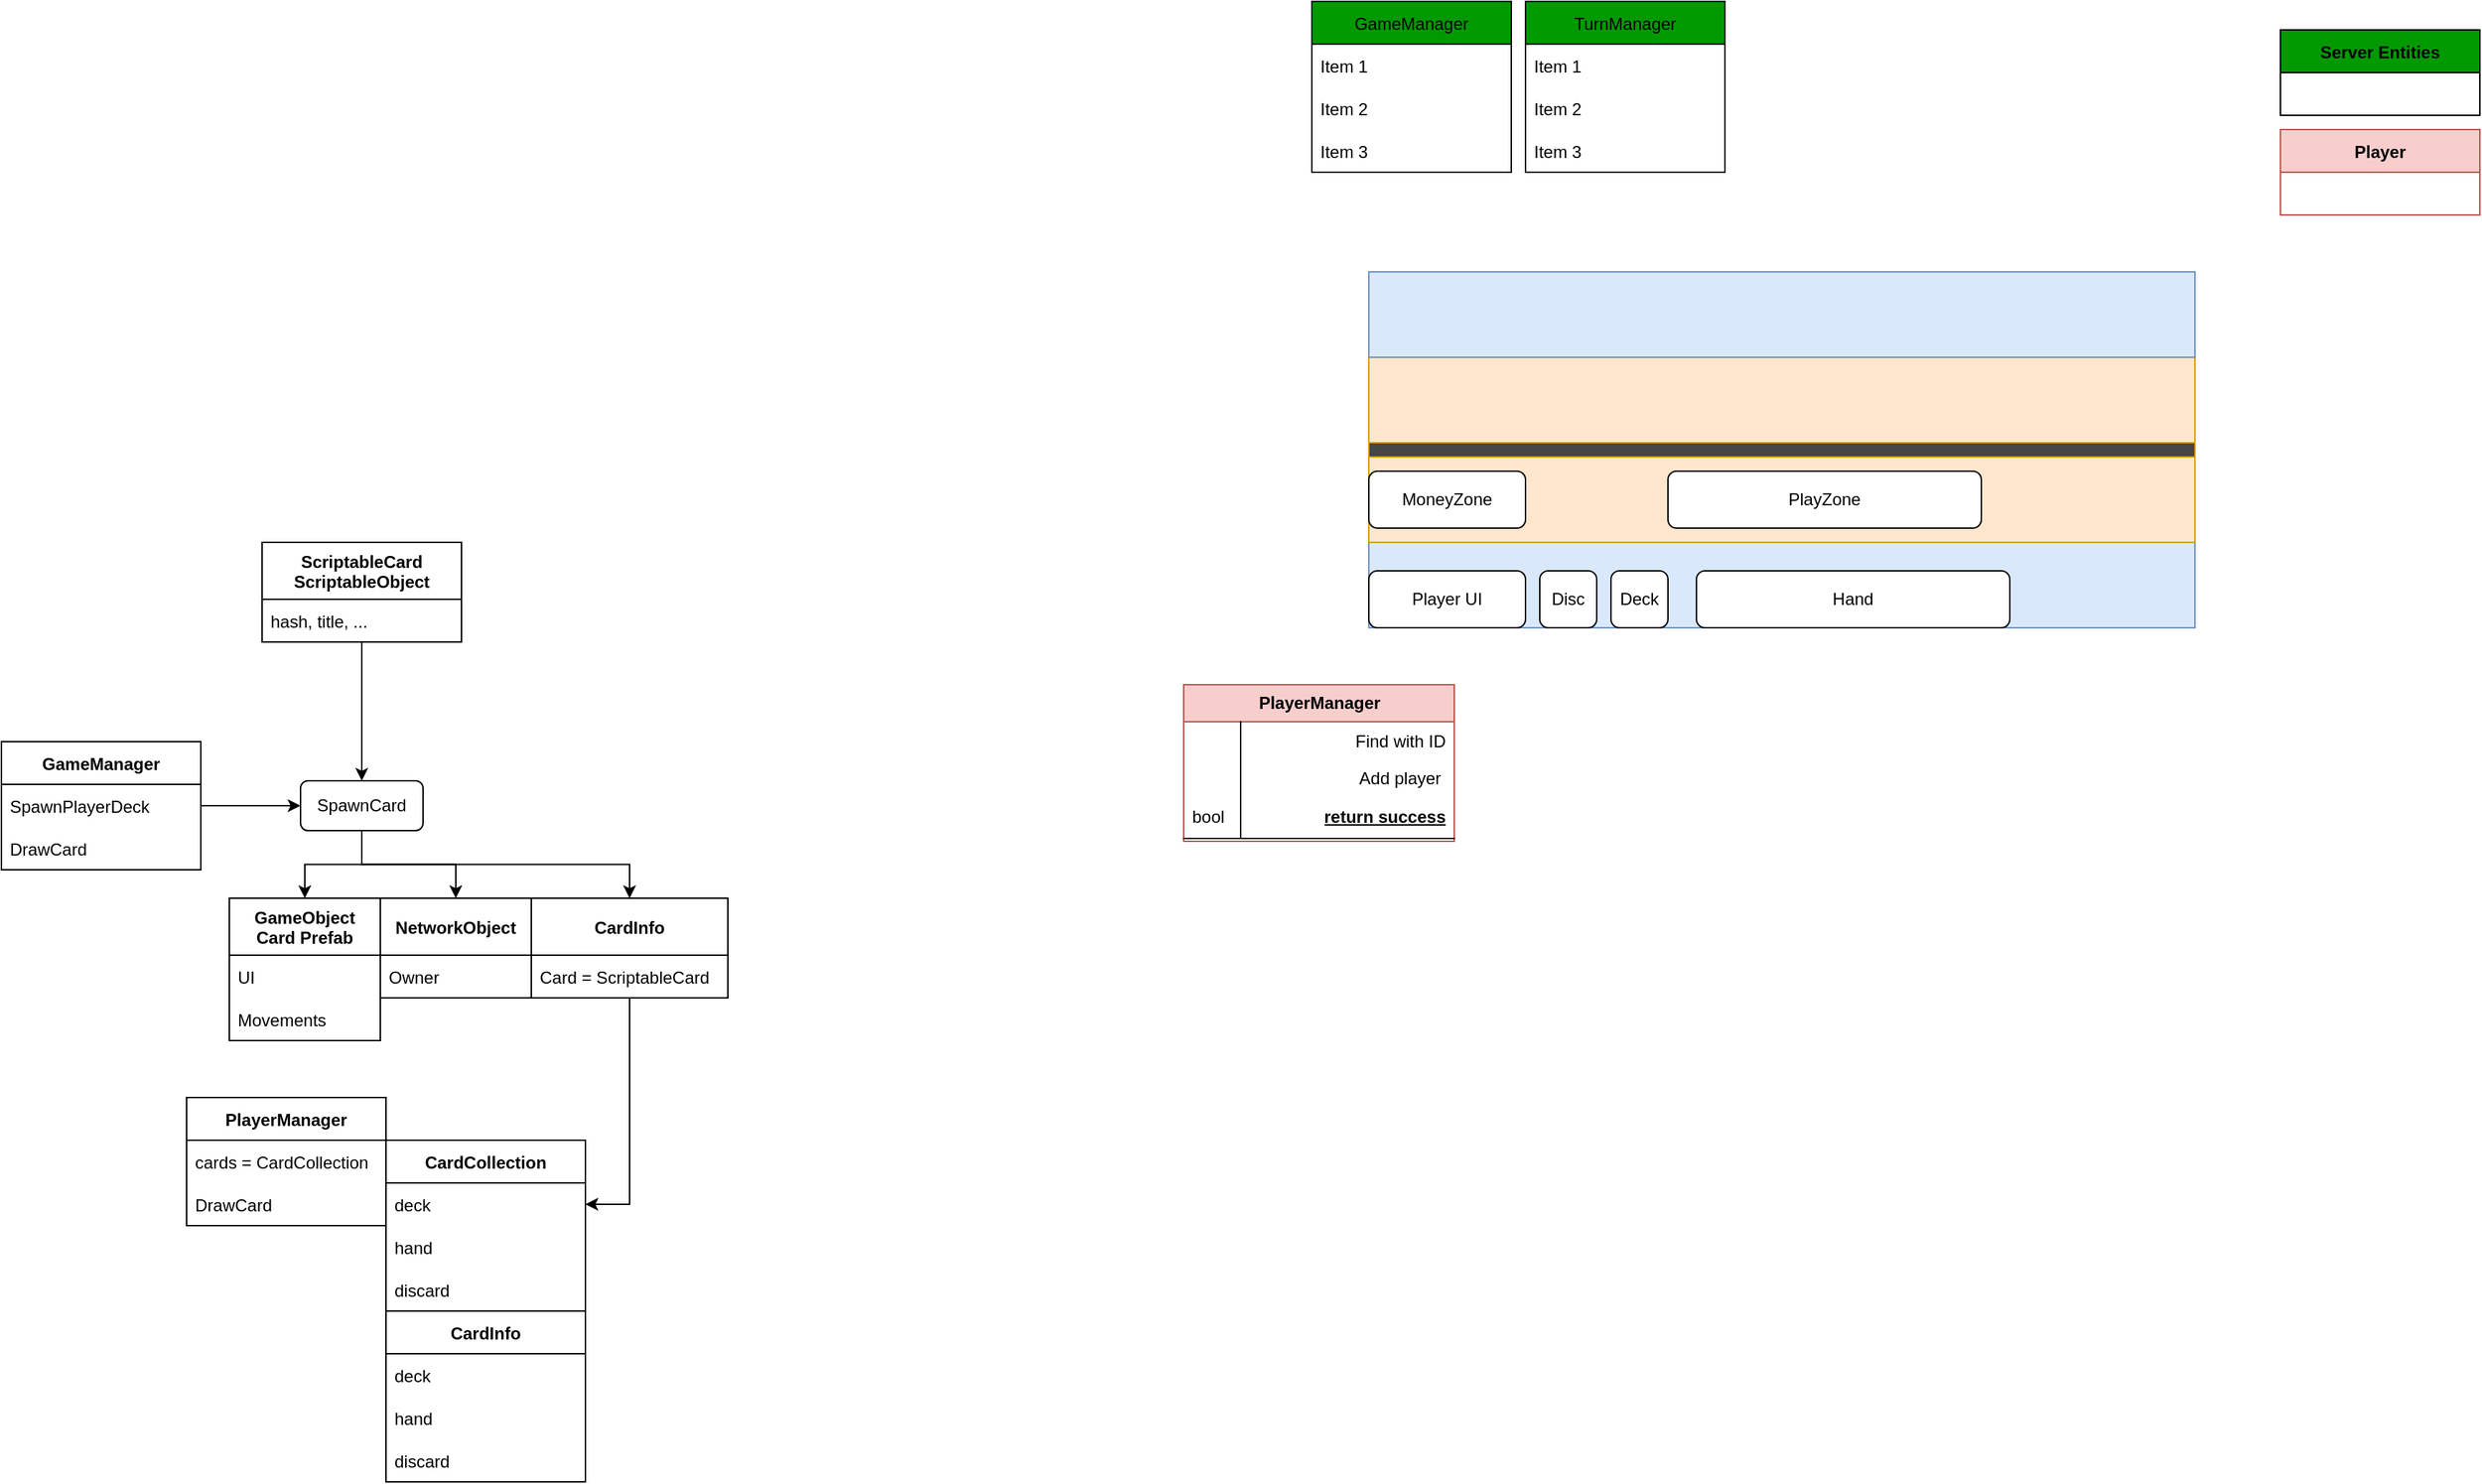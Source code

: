 <mxfile version="20.3.0" type="github"><diagram name="Page-1" id="e56a1550-8fbb-45ad-956c-1786394a9013"><mxGraphModel dx="2212" dy="1178" grid="1" gridSize="10" guides="1" tooltips="1" connect="1" arrows="1" fold="1" page="1" pageScale="1" pageWidth="1100" pageHeight="850" background="none" math="0" shadow="0"><root><mxCell id="0"/><mxCell id="1" parent="0"/><mxCell id="2e49270ec7c68f3f-80" value="&lt;span style=&quot;font-family: &amp;quot;helvetica&amp;quot; ; font-size: 12px ; font-weight: 700 ; text-align: left&quot;&gt;PlayerManager&lt;/span&gt;" style="swimlane;html=1;fontStyle=0;childLayout=stackLayout;horizontal=1;startSize=26;fillColor=#f8cecc;horizontalStack=0;resizeParent=1;resizeLast=0;collapsible=1;marginBottom=0;swimlaneFillColor=#ffffff;align=center;rounded=0;shadow=0;comic=0;labelBackgroundColor=none;strokeWidth=1;fontFamily=Verdana;fontSize=14;strokeColor=#b85450;" parent="1" vertex="1"><mxGeometry x="1170" y="520" width="190" height="110" as="geometry"/></mxCell><mxCell id="2e49270ec7c68f3f-83" value="Find with ID" style="shape=partialRectangle;top=0;left=0;right=0;bottom=0;html=1;align=right;verticalAlign=top;fillColor=none;spacingLeft=34;spacingRight=4;whiteSpace=wrap;overflow=hidden;rotatable=0;points=[[0,0.5],[1,0.5]];portConstraint=eastwest;dropTarget=0;" parent="2e49270ec7c68f3f-80" vertex="1"><mxGeometry y="26" width="190" height="26" as="geometry"/></mxCell><mxCell id="2e49270ec7c68f3f-84" value="" style="shape=partialRectangle;top=0;left=0;bottom=0;html=1;fillColor=none;align=left;verticalAlign=top;spacingLeft=4;spacingRight=4;whiteSpace=wrap;overflow=hidden;rotatable=0;points=[];portConstraint=eastwest;part=1;" parent="2e49270ec7c68f3f-83" vertex="1" connectable="0"><mxGeometry width="40" height="26" as="geometry"/></mxCell><mxCell id="2e49270ec7c68f3f-87" value="Add player&amp;nbsp;" style="shape=partialRectangle;top=0;left=0;right=0;bottom=0;html=1;align=right;verticalAlign=top;fillColor=none;spacingLeft=34;spacingRight=4;whiteSpace=wrap;overflow=hidden;rotatable=0;points=[[0,0.5],[1,0.5]];portConstraint=eastwest;dropTarget=0;" parent="2e49270ec7c68f3f-80" vertex="1"><mxGeometry y="52" width="190" height="26" as="geometry"/></mxCell><mxCell id="2e49270ec7c68f3f-88" value="" style="shape=partialRectangle;top=0;left=0;bottom=0;html=1;fillColor=none;align=left;verticalAlign=top;spacingLeft=4;spacingRight=4;whiteSpace=wrap;overflow=hidden;rotatable=0;points=[];portConstraint=eastwest;part=1;" parent="2e49270ec7c68f3f-87" vertex="1" connectable="0"><mxGeometry width="40" height="26" as="geometry"/></mxCell><mxCell id="RyxZQP6txFFI0O4H7Nic-16" value="return success" style="shape=partialRectangle;top=0;left=0;right=0;bottom=1;html=1;align=right;verticalAlign=middle;fillColor=none;spacingLeft=34;spacingRight=4;whiteSpace=wrap;overflow=hidden;rotatable=0;points=[[0,0.5],[1,0.5]];portConstraint=eastwest;dropTarget=0;fontStyle=5;" parent="2e49270ec7c68f3f-80" vertex="1"><mxGeometry y="78" width="190" height="30" as="geometry"/></mxCell><mxCell id="RyxZQP6txFFI0O4H7Nic-17" value="bool" style="shape=partialRectangle;top=0;left=0;bottom=0;html=1;fillColor=none;align=left;verticalAlign=middle;spacingLeft=4;spacingRight=4;whiteSpace=wrap;overflow=hidden;rotatable=0;points=[];portConstraint=eastwest;part=1;" parent="RyxZQP6txFFI0O4H7Nic-16" vertex="1" connectable="0"><mxGeometry width="40" height="30" as="geometry"/></mxCell><mxCell id="E3y60lkcEBOWgc4NYitt-1" style="edgeStyle=orthogonalEdgeStyle;rounded=0;orthogonalLoop=1;jettySize=auto;html=1;exitX=0.5;exitY=1;exitDx=0;exitDy=0;" parent="1" source="E3y60lkcEBOWgc4NYitt-2" target="E3y60lkcEBOWgc4NYitt-21" edge="1"><mxGeometry relative="1" as="geometry"/></mxCell><mxCell id="E3y60lkcEBOWgc4NYitt-2" value="ScriptableCard&#10;ScriptableObject" style="swimlane;fontStyle=1;childLayout=stackLayout;horizontal=1;startSize=40;horizontalStack=0;resizeParent=1;resizeParentMax=0;resizeLast=0;collapsible=1;marginBottom=0;" parent="1" vertex="1"><mxGeometry x="523" y="420" width="140" height="70" as="geometry"/></mxCell><mxCell id="E3y60lkcEBOWgc4NYitt-3" value="hash, title, ..." style="text;strokeColor=none;fillColor=none;align=left;verticalAlign=middle;spacingLeft=4;spacingRight=4;overflow=hidden;points=[[0,0.5],[1,0.5]];portConstraint=eastwest;rotatable=0;" parent="E3y60lkcEBOWgc4NYitt-2" vertex="1"><mxGeometry y="40" width="140" height="30" as="geometry"/></mxCell><mxCell id="E3y60lkcEBOWgc4NYitt-4" value="PlayerManager" style="swimlane;fontStyle=1;childLayout=stackLayout;horizontal=1;startSize=30;horizontalStack=0;resizeParent=1;resizeParentMax=0;resizeLast=0;collapsible=1;marginBottom=0;" parent="1" vertex="1"><mxGeometry x="470" y="810" width="140" height="90" as="geometry"/></mxCell><mxCell id="E3y60lkcEBOWgc4NYitt-5" value="cards = CardCollection" style="text;strokeColor=none;fillColor=none;align=left;verticalAlign=middle;spacingLeft=4;spacingRight=4;overflow=hidden;points=[[0,0.5],[1,0.5]];portConstraint=eastwest;rotatable=0;" parent="E3y60lkcEBOWgc4NYitt-4" vertex="1"><mxGeometry y="30" width="140" height="30" as="geometry"/></mxCell><mxCell id="E3y60lkcEBOWgc4NYitt-6" value="DrawCard" style="text;strokeColor=none;fillColor=none;align=left;verticalAlign=middle;spacingLeft=4;spacingRight=4;overflow=hidden;points=[[0,0.5],[1,0.5]];portConstraint=eastwest;rotatable=0;" parent="E3y60lkcEBOWgc4NYitt-4" vertex="1"><mxGeometry y="60" width="140" height="30" as="geometry"/></mxCell><mxCell id="E3y60lkcEBOWgc4NYitt-7" value="CardCollection" style="swimlane;fontStyle=1;childLayout=stackLayout;horizontal=1;startSize=30;horizontalStack=0;resizeParent=1;resizeParentMax=0;resizeLast=0;collapsible=1;marginBottom=0;" parent="1" vertex="1"><mxGeometry x="610" y="840" width="140" height="120" as="geometry"/></mxCell><mxCell id="E3y60lkcEBOWgc4NYitt-8" value="deck" style="text;strokeColor=none;fillColor=none;align=left;verticalAlign=middle;spacingLeft=4;spacingRight=4;overflow=hidden;points=[[0,0.5],[1,0.5]];portConstraint=eastwest;rotatable=0;" parent="E3y60lkcEBOWgc4NYitt-7" vertex="1"><mxGeometry y="30" width="140" height="30" as="geometry"/></mxCell><mxCell id="E3y60lkcEBOWgc4NYitt-9" value="hand    " style="text;strokeColor=none;fillColor=none;align=left;verticalAlign=middle;spacingLeft=4;spacingRight=4;overflow=hidden;points=[[0,0.5],[1,0.5]];portConstraint=eastwest;rotatable=0;" parent="E3y60lkcEBOWgc4NYitt-7" vertex="1"><mxGeometry y="60" width="140" height="30" as="geometry"/></mxCell><mxCell id="E3y60lkcEBOWgc4NYitt-10" value="discard" style="text;strokeColor=none;fillColor=none;align=left;verticalAlign=middle;spacingLeft=4;spacingRight=4;overflow=hidden;points=[[0,0.5],[1,0.5]];portConstraint=eastwest;rotatable=0;" parent="E3y60lkcEBOWgc4NYitt-7" vertex="1"><mxGeometry y="90" width="140" height="30" as="geometry"/></mxCell><mxCell id="E3y60lkcEBOWgc4NYitt-11" value="CardInfo" style="swimlane;fontStyle=1;childLayout=stackLayout;horizontal=1;startSize=30;horizontalStack=0;resizeParent=1;resizeParentMax=0;resizeLast=0;collapsible=1;marginBottom=0;" parent="1" vertex="1"><mxGeometry x="610" y="960" width="140" height="120" as="geometry"/></mxCell><mxCell id="E3y60lkcEBOWgc4NYitt-12" value="deck" style="text;strokeColor=none;fillColor=none;align=left;verticalAlign=middle;spacingLeft=4;spacingRight=4;overflow=hidden;points=[[0,0.5],[1,0.5]];portConstraint=eastwest;rotatable=0;" parent="E3y60lkcEBOWgc4NYitt-11" vertex="1"><mxGeometry y="30" width="140" height="30" as="geometry"/></mxCell><mxCell id="E3y60lkcEBOWgc4NYitt-13" value="hand    " style="text;strokeColor=none;fillColor=none;align=left;verticalAlign=middle;spacingLeft=4;spacingRight=4;overflow=hidden;points=[[0,0.5],[1,0.5]];portConstraint=eastwest;rotatable=0;" parent="E3y60lkcEBOWgc4NYitt-11" vertex="1"><mxGeometry y="60" width="140" height="30" as="geometry"/></mxCell><mxCell id="E3y60lkcEBOWgc4NYitt-14" value="discard" style="text;strokeColor=none;fillColor=none;align=left;verticalAlign=middle;spacingLeft=4;spacingRight=4;overflow=hidden;points=[[0,0.5],[1,0.5]];portConstraint=eastwest;rotatable=0;" parent="E3y60lkcEBOWgc4NYitt-11" vertex="1"><mxGeometry y="90" width="140" height="30" as="geometry"/></mxCell><mxCell id="E3y60lkcEBOWgc4NYitt-15" value="GameManager" style="swimlane;fontStyle=1;childLayout=stackLayout;horizontal=1;startSize=30;horizontalStack=0;resizeParent=1;resizeParentMax=0;resizeLast=0;collapsible=1;marginBottom=0;" parent="1" vertex="1"><mxGeometry x="340" y="560" width="140" height="90" as="geometry"/></mxCell><mxCell id="E3y60lkcEBOWgc4NYitt-16" value="SpawnPlayerDeck" style="text;strokeColor=none;fillColor=none;align=left;verticalAlign=middle;spacingLeft=4;spacingRight=4;overflow=hidden;points=[[0,0.5],[1,0.5]];portConstraint=eastwest;rotatable=0;" parent="E3y60lkcEBOWgc4NYitt-15" vertex="1"><mxGeometry y="30" width="140" height="30" as="geometry"/></mxCell><mxCell id="E3y60lkcEBOWgc4NYitt-17" value="DrawCard" style="text;strokeColor=none;fillColor=none;align=left;verticalAlign=middle;spacingLeft=4;spacingRight=4;overflow=hidden;points=[[0,0.5],[1,0.5]];portConstraint=eastwest;rotatable=0;" parent="E3y60lkcEBOWgc4NYitt-15" vertex="1"><mxGeometry y="60" width="140" height="30" as="geometry"/></mxCell><mxCell id="E3y60lkcEBOWgc4NYitt-18" style="edgeStyle=orthogonalEdgeStyle;rounded=0;orthogonalLoop=1;jettySize=auto;html=1;exitX=0.5;exitY=1;exitDx=0;exitDy=0;entryX=0.5;entryY=0;entryDx=0;entryDy=0;" parent="1" source="E3y60lkcEBOWgc4NYitt-21" target="E3y60lkcEBOWgc4NYitt-23" edge="1"><mxGeometry relative="1" as="geometry"/></mxCell><mxCell id="E3y60lkcEBOWgc4NYitt-19" style="edgeStyle=orthogonalEdgeStyle;rounded=0;orthogonalLoop=1;jettySize=auto;html=1;exitX=0.5;exitY=1;exitDx=0;exitDy=0;entryX=0.5;entryY=0;entryDx=0;entryDy=0;" parent="1" source="E3y60lkcEBOWgc4NYitt-21" target="E3y60lkcEBOWgc4NYitt-26" edge="1"><mxGeometry relative="1" as="geometry"/></mxCell><mxCell id="E3y60lkcEBOWgc4NYitt-20" style="edgeStyle=orthogonalEdgeStyle;rounded=0;orthogonalLoop=1;jettySize=auto;html=1;exitX=0.5;exitY=1;exitDx=0;exitDy=0;entryX=0.5;entryY=0;entryDx=0;entryDy=0;" parent="1" source="E3y60lkcEBOWgc4NYitt-21" target="E3y60lkcEBOWgc4NYitt-29" edge="1"><mxGeometry relative="1" as="geometry"/></mxCell><mxCell id="E3y60lkcEBOWgc4NYitt-21" value="&lt;span style=&quot;text-align: left;&quot;&gt;SpawnCard&lt;/span&gt;" style="rounded=1;whiteSpace=wrap;html=1;" parent="1" vertex="1"><mxGeometry x="550" y="587.5" width="86" height="35" as="geometry"/></mxCell><mxCell id="E3y60lkcEBOWgc4NYitt-22" style="edgeStyle=orthogonalEdgeStyle;rounded=0;orthogonalLoop=1;jettySize=auto;html=1;exitX=1;exitY=0.5;exitDx=0;exitDy=0;entryX=0;entryY=0.5;entryDx=0;entryDy=0;" parent="1" source="E3y60lkcEBOWgc4NYitt-16" target="E3y60lkcEBOWgc4NYitt-21" edge="1"><mxGeometry relative="1" as="geometry"/></mxCell><mxCell id="E3y60lkcEBOWgc4NYitt-23" value="GameObject&#10;Card Prefab" style="swimlane;fontStyle=1;childLayout=stackLayout;horizontal=1;startSize=40;horizontalStack=0;resizeParent=1;resizeParentMax=0;resizeLast=0;collapsible=1;marginBottom=0;" parent="1" vertex="1"><mxGeometry x="500" y="670" width="106" height="100" as="geometry"/></mxCell><mxCell id="E3y60lkcEBOWgc4NYitt-24" value="UI" style="text;strokeColor=none;fillColor=none;align=left;verticalAlign=middle;spacingLeft=4;spacingRight=4;overflow=hidden;points=[[0,0.5],[1,0.5]];portConstraint=eastwest;rotatable=0;" parent="E3y60lkcEBOWgc4NYitt-23" vertex="1"><mxGeometry y="40" width="106" height="30" as="geometry"/></mxCell><mxCell id="E3y60lkcEBOWgc4NYitt-25" value="Movements" style="text;strokeColor=none;fillColor=none;align=left;verticalAlign=middle;spacingLeft=4;spacingRight=4;overflow=hidden;points=[[0,0.5],[1,0.5]];portConstraint=eastwest;rotatable=0;" parent="E3y60lkcEBOWgc4NYitt-23" vertex="1"><mxGeometry y="70" width="106" height="30" as="geometry"/></mxCell><mxCell id="E3y60lkcEBOWgc4NYitt-26" value="NetworkObject" style="swimlane;fontStyle=1;childLayout=stackLayout;horizontal=1;startSize=40;horizontalStack=0;resizeParent=1;resizeParentMax=0;resizeLast=0;collapsible=1;marginBottom=0;" parent="1" vertex="1"><mxGeometry x="606" y="670" width="106" height="70" as="geometry"/></mxCell><mxCell id="E3y60lkcEBOWgc4NYitt-27" value="Owner" style="text;strokeColor=none;fillColor=none;align=left;verticalAlign=middle;spacingLeft=4;spacingRight=4;overflow=hidden;points=[[0,0.5],[1,0.5]];portConstraint=eastwest;rotatable=0;" parent="E3y60lkcEBOWgc4NYitt-26" vertex="1"><mxGeometry y="40" width="106" height="30" as="geometry"/></mxCell><mxCell id="E3y60lkcEBOWgc4NYitt-28" style="edgeStyle=orthogonalEdgeStyle;rounded=0;orthogonalLoop=1;jettySize=auto;html=1;exitX=0.5;exitY=1;exitDx=0;exitDy=0;" parent="1" source="E3y60lkcEBOWgc4NYitt-29" target="E3y60lkcEBOWgc4NYitt-8" edge="1"><mxGeometry relative="1" as="geometry"/></mxCell><mxCell id="E3y60lkcEBOWgc4NYitt-29" value="CardInfo" style="swimlane;fontStyle=1;childLayout=stackLayout;horizontal=1;startSize=40;horizontalStack=0;resizeParent=1;resizeParentMax=0;resizeLast=0;collapsible=1;marginBottom=0;" parent="1" vertex="1"><mxGeometry x="712" y="670" width="138" height="70" as="geometry"/></mxCell><mxCell id="E3y60lkcEBOWgc4NYitt-30" value="Card = ScriptableCard" style="text;strokeColor=none;fillColor=none;align=left;verticalAlign=middle;spacingLeft=4;spacingRight=4;overflow=hidden;points=[[0,0.5],[1,0.5]];portConstraint=eastwest;rotatable=0;" parent="E3y60lkcEBOWgc4NYitt-29" vertex="1"><mxGeometry y="40" width="138" height="30" as="geometry"/></mxCell><mxCell id="C90KK72VCtRBAQaXPwwY-1" value="" style="rounded=0;whiteSpace=wrap;html=1;fillColor=#dae8fc;strokeColor=#6c8ebf;" parent="1" vertex="1"><mxGeometry x="1300" y="420" width="580" height="60" as="geometry"/></mxCell><mxCell id="C90KK72VCtRBAQaXPwwY-2" value="" style="rounded=0;whiteSpace=wrap;html=1;fillColor=#ffe6cc;strokeColor=#d79b00;" parent="1" vertex="1"><mxGeometry x="1300" y="360" width="580" height="60" as="geometry"/></mxCell><mxCell id="C90KK72VCtRBAQaXPwwY-3" value="" style="rounded=0;whiteSpace=wrap;html=1;fillColor=#ffe6cc;strokeColor=#d79b00;" parent="1" vertex="1"><mxGeometry x="1300" y="290" width="580" height="60" as="geometry"/></mxCell><mxCell id="C90KK72VCtRBAQaXPwwY-4" value="" style="rounded=0;whiteSpace=wrap;html=1;fillColor=#454545;strokeColor=#d79b00;" parent="1" vertex="1"><mxGeometry x="1300" y="350" width="580" height="10" as="geometry"/></mxCell><mxCell id="C90KK72VCtRBAQaXPwwY-5" value="" style="rounded=0;whiteSpace=wrap;html=1;fillColor=#dae8fc;strokeColor=#6c8ebf;" parent="1" vertex="1"><mxGeometry x="1300" y="230" width="580" height="60" as="geometry"/></mxCell><mxCell id="C90KK72VCtRBAQaXPwwY-6" value="Hand" style="rounded=1;whiteSpace=wrap;html=1;" parent="1" vertex="1"><mxGeometry x="1530" y="440" width="220" height="40" as="geometry"/></mxCell><mxCell id="C90KK72VCtRBAQaXPwwY-7" value="Player UI" style="rounded=1;whiteSpace=wrap;html=1;" parent="1" vertex="1"><mxGeometry x="1300" y="440" width="110" height="40" as="geometry"/></mxCell><mxCell id="C90KK72VCtRBAQaXPwwY-8" value="Disc" style="rounded=1;whiteSpace=wrap;html=1;" parent="1" vertex="1"><mxGeometry x="1420" y="440" width="40" height="40" as="geometry"/></mxCell><mxCell id="C90KK72VCtRBAQaXPwwY-9" value="Deck" style="rounded=1;whiteSpace=wrap;html=1;" parent="1" vertex="1"><mxGeometry x="1470" y="440" width="40" height="40" as="geometry"/></mxCell><mxCell id="C90KK72VCtRBAQaXPwwY-10" value="PlayZone" style="rounded=1;whiteSpace=wrap;html=1;" parent="1" vertex="1"><mxGeometry x="1510" y="370" width="220" height="40" as="geometry"/></mxCell><mxCell id="C90KK72VCtRBAQaXPwwY-11" value="MoneyZone" style="rounded=1;whiteSpace=wrap;html=1;" parent="1" vertex="1"><mxGeometry x="1300" y="370" width="110" height="40" as="geometry"/></mxCell><mxCell id="C90KK72VCtRBAQaXPwwY-13" value="GameManager" style="swimlane;fontStyle=0;childLayout=stackLayout;horizontal=1;startSize=30;horizontalStack=0;resizeParent=1;resizeParentMax=0;resizeLast=0;collapsible=1;marginBottom=0;fillColor=#009900;" parent="1" vertex="1"><mxGeometry x="1260" y="40" width="140" height="120" as="geometry"/></mxCell><mxCell id="C90KK72VCtRBAQaXPwwY-14" value="Item 1" style="text;strokeColor=none;fillColor=none;align=left;verticalAlign=middle;spacingLeft=4;spacingRight=4;overflow=hidden;points=[[0,0.5],[1,0.5]];portConstraint=eastwest;rotatable=0;" parent="C90KK72VCtRBAQaXPwwY-13" vertex="1"><mxGeometry y="30" width="140" height="30" as="geometry"/></mxCell><mxCell id="C90KK72VCtRBAQaXPwwY-15" value="Item 2" style="text;strokeColor=none;fillColor=none;align=left;verticalAlign=middle;spacingLeft=4;spacingRight=4;overflow=hidden;points=[[0,0.5],[1,0.5]];portConstraint=eastwest;rotatable=0;" parent="C90KK72VCtRBAQaXPwwY-13" vertex="1"><mxGeometry y="60" width="140" height="30" as="geometry"/></mxCell><mxCell id="C90KK72VCtRBAQaXPwwY-16" value="Item 3" style="text;strokeColor=none;fillColor=none;align=left;verticalAlign=middle;spacingLeft=4;spacingRight=4;overflow=hidden;points=[[0,0.5],[1,0.5]];portConstraint=eastwest;rotatable=0;" parent="C90KK72VCtRBAQaXPwwY-13" vertex="1"><mxGeometry y="90" width="140" height="30" as="geometry"/></mxCell><mxCell id="C90KK72VCtRBAQaXPwwY-17" value="TurnManager" style="swimlane;fontStyle=0;childLayout=stackLayout;horizontal=1;startSize=30;horizontalStack=0;resizeParent=1;resizeParentMax=0;resizeLast=0;collapsible=1;marginBottom=0;fillColor=#009900;" parent="1" vertex="1"><mxGeometry x="1410" y="40" width="140" height="120" as="geometry"/></mxCell><mxCell id="C90KK72VCtRBAQaXPwwY-18" value="Item 1" style="text;strokeColor=none;fillColor=none;align=left;verticalAlign=middle;spacingLeft=4;spacingRight=4;overflow=hidden;points=[[0,0.5],[1,0.5]];portConstraint=eastwest;rotatable=0;" parent="C90KK72VCtRBAQaXPwwY-17" vertex="1"><mxGeometry y="30" width="140" height="30" as="geometry"/></mxCell><mxCell id="C90KK72VCtRBAQaXPwwY-19" value="Item 2" style="text;strokeColor=none;fillColor=none;align=left;verticalAlign=middle;spacingLeft=4;spacingRight=4;overflow=hidden;points=[[0,0.5],[1,0.5]];portConstraint=eastwest;rotatable=0;" parent="C90KK72VCtRBAQaXPwwY-17" vertex="1"><mxGeometry y="60" width="140" height="30" as="geometry"/></mxCell><mxCell id="C90KK72VCtRBAQaXPwwY-20" value="Item 3" style="text;strokeColor=none;fillColor=none;align=left;verticalAlign=middle;spacingLeft=4;spacingRight=4;overflow=hidden;points=[[0,0.5],[1,0.5]];portConstraint=eastwest;rotatable=0;" parent="C90KK72VCtRBAQaXPwwY-17" vertex="1"><mxGeometry y="90" width="140" height="30" as="geometry"/></mxCell><mxCell id="C90KK72VCtRBAQaXPwwY-21" value="Server Entities" style="swimlane;fontStyle=1;childLayout=stackLayout;horizontal=1;startSize=30;horizontalStack=0;resizeParent=1;resizeParentMax=0;resizeLast=0;collapsible=1;marginBottom=0;fillColor=#009900;" parent="1" vertex="1"><mxGeometry x="1940" y="60" width="140" height="60" as="geometry"/></mxCell><mxCell id="C90KK72VCtRBAQaXPwwY-25" value="Player" style="swimlane;fontStyle=1;childLayout=stackLayout;horizontal=1;startSize=30;horizontalStack=0;resizeParent=1;resizeParentMax=0;resizeLast=0;collapsible=1;marginBottom=0;fillColor=#f8cecc;strokeColor=#b85450;" parent="1" vertex="1"><mxGeometry x="1940" y="130" width="140" height="60" as="geometry"/></mxCell></root></mxGraphModel></diagram></mxfile>